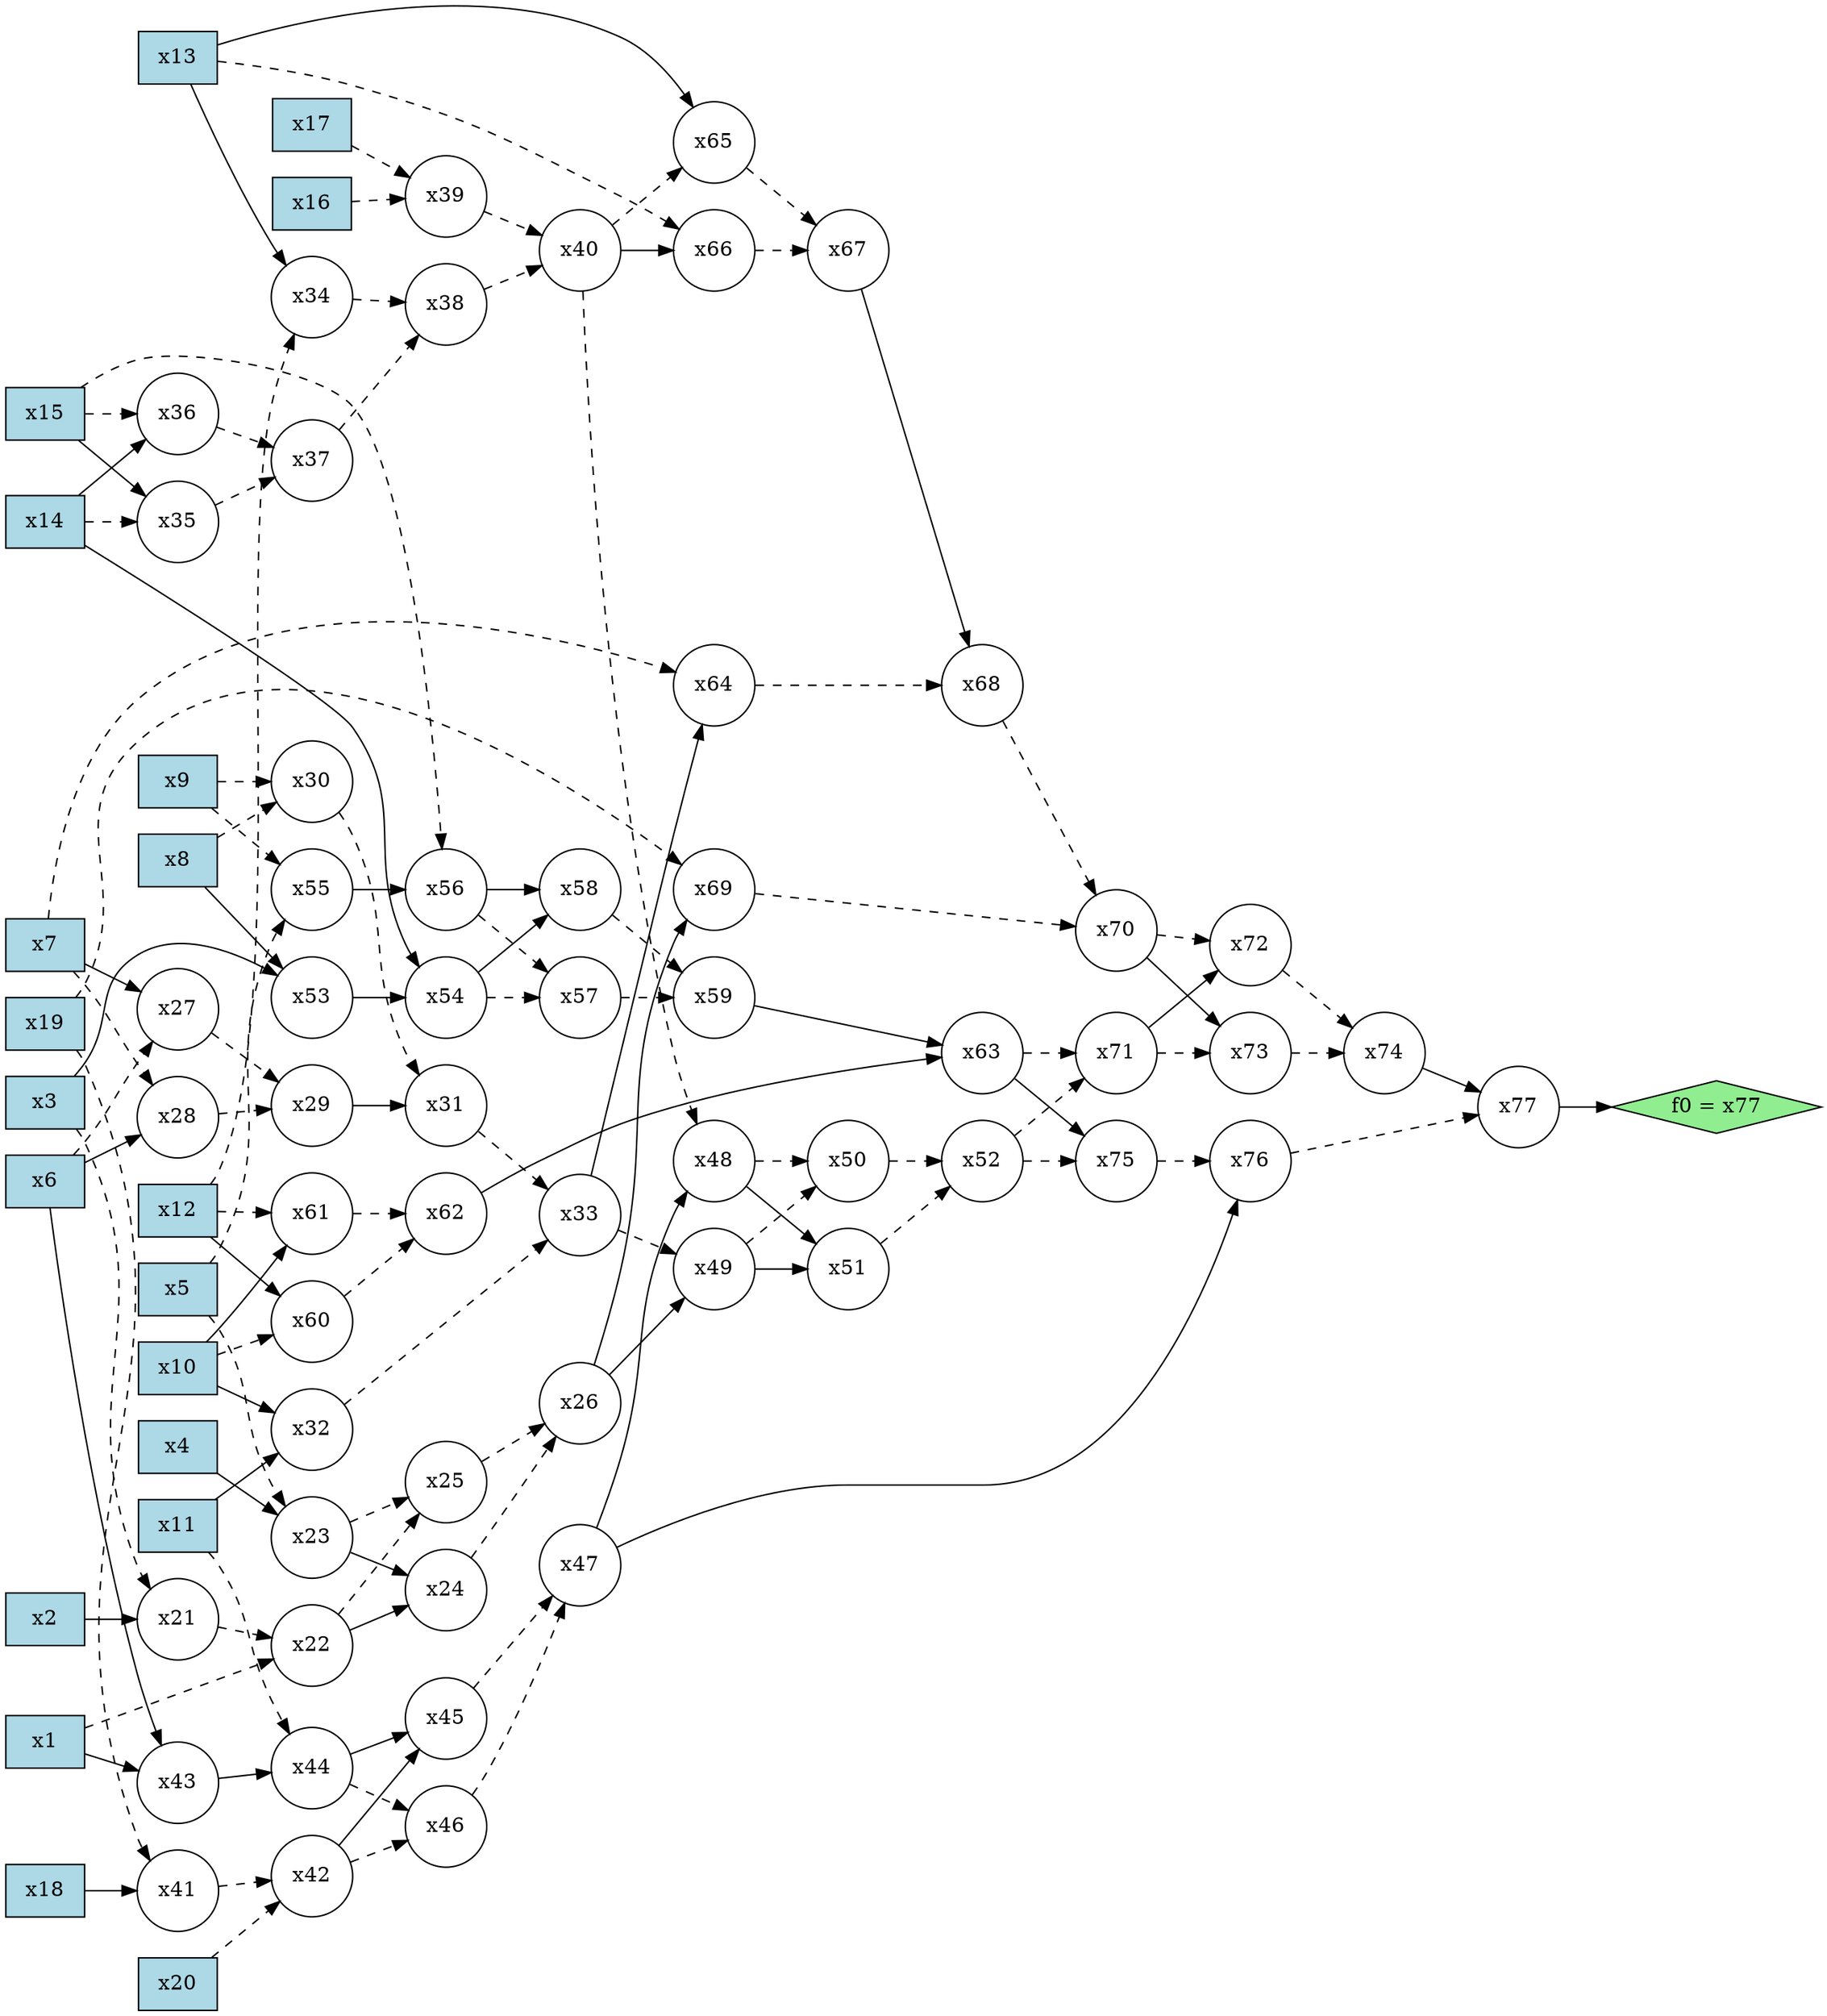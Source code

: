 digraph AIG {
  rankdir=LR;
  node [shape=circle];
  x1 [label="x1", shape=box, style=filled, fillcolor=lightblue];
  x2 [label="x2", shape=box, style=filled, fillcolor=lightblue];
  x3 [label="x3", shape=box, style=filled, fillcolor=lightblue];
  x4 [label="x4", shape=box, style=filled, fillcolor=lightblue];
  x5 [label="x5", shape=box, style=filled, fillcolor=lightblue];
  x6 [label="x6", shape=box, style=filled, fillcolor=lightblue];
  x7 [label="x7", shape=box, style=filled, fillcolor=lightblue];
  x8 [label="x8", shape=box, style=filled, fillcolor=lightblue];
  x9 [label="x9", shape=box, style=filled, fillcolor=lightblue];
  x10 [label="x10", shape=box, style=filled, fillcolor=lightblue];
  x11 [label="x11", shape=box, style=filled, fillcolor=lightblue];
  x12 [label="x12", shape=box, style=filled, fillcolor=lightblue];
  x13 [label="x13", shape=box, style=filled, fillcolor=lightblue];
  x14 [label="x14", shape=box, style=filled, fillcolor=lightblue];
  x15 [label="x15", shape=box, style=filled, fillcolor=lightblue];
  x16 [label="x16", shape=box, style=filled, fillcolor=lightblue];
  x17 [label="x17", shape=box, style=filled, fillcolor=lightblue];
  x18 [label="x18", shape=box, style=filled, fillcolor=lightblue];
  x19 [label="x19", shape=box, style=filled, fillcolor=lightblue];
  x20 [label="x20", shape=box, style=filled, fillcolor=lightblue];
  x68 [label="x68"];
  x64 -> x68 [style=dashed];
  x67 -> x68 [style=solid];
  x73 [label="x73"];
  x70 -> x73 [style=solid];
  x71 -> x73 [style=dashed];
  x72 [label="x72"];
  x70 -> x72 [style=dashed];
  x71 -> x72 [style=solid];
  x33 [label="x33"];
  x31 -> x33 [style=dashed];
  x32 -> x33 [style=dashed];
  x64 [label="x64"];
  x7 -> x64 [style=dashed];
  x33 -> x64 [style=solid];
  x32 [label="x32"];
  x10 -> x32 [style=solid];
  x11 -> x32 [style=solid];
  x39 [label="x39"];
  x16 -> x39 [style=dashed];
  x17 -> x39 [style=dashed];
  x48 [label="x48"];
  x40 -> x48 [style=dashed];
  x47 -> x48 [style=solid];
  x51 [label="x51"];
  x48 -> x51 [style=solid];
  x49 -> x51 [style=solid];
  x56 [label="x56"];
  x15 -> x56 [style=dashed];
  x55 -> x56 [style=solid];
  x31 [label="x31"];
  x29 -> x31 [style=solid];
  x30 -> x31 [style=dashed];
  x76 [label="x76"];
  x47 -> x76 [style=solid];
  x75 -> x76 [style=dashed];
  x38 [label="x38"];
  x34 -> x38 [style=dashed];
  x37 -> x38 [style=dashed];
  x23 [label="x23"];
  x4 -> x23 [style=solid];
  x5 -> x23 [style=dashed];
  x50 [label="x50"];
  x48 -> x50 [style=dashed];
  x49 -> x50 [style=dashed];
  x54 [label="x54"];
  x14 -> x54 [style=solid];
  x53 -> x54 [style=solid];
  x55 [label="x55"];
  x5 -> x55 [style=dashed];
  x9 -> x55 [style=dashed];
  x27 [label="x27"];
  x6 -> x27 [style=dashed];
  x7 -> x27 [style=solid];
  x29 [label="x29"];
  x27 -> x29 [style=dashed];
  x28 -> x29 [style=dashed];
  x42 [label="x42"];
  x20 -> x42 [style=dashed];
  x41 -> x42 [style=dashed];
  x52 [label="x52"];
  x50 -> x52 [style=dashed];
  x51 -> x52 [style=dashed];
  x57 [label="x57"];
  x54 -> x57 [style=dashed];
  x56 -> x57 [style=dashed];
  x21 [label="x21"];
  x2 -> x21 [style=solid];
  x3 -> x21 [style=dashed];
  x24 [label="x24"];
  x22 -> x24 [style=solid];
  x23 -> x24 [style=solid];
  x40 [label="x40"];
  x38 -> x40 [style=dashed];
  x39 -> x40 [style=dashed];
  x37 [label="x37"];
  x35 -> x37 [style=dashed];
  x36 -> x37 [style=dashed];
  x67 [label="x67"];
  x65 -> x67 [style=dashed];
  x66 -> x67 [style=dashed];
  x45 [label="x45"];
  x42 -> x45 [style=solid];
  x44 -> x45 [style=solid];
  x41 [label="x41"];
  x18 -> x41 [style=solid];
  x19 -> x41 [style=dashed];
  x70 [label="x70"];
  x68 -> x70 [style=dashed];
  x69 -> x70 [style=dashed];
  x43 [label="x43"];
  x1 -> x43 [style=solid];
  x6 -> x43 [style=solid];
  x44 [label="x44"];
  x11 -> x44 [style=dashed];
  x43 -> x44 [style=solid];
  x59 [label="x59"];
  x57 -> x59 [style=dashed];
  x58 -> x59 [style=dashed];
  x61 [label="x61"];
  x10 -> x61 [style=solid];
  x12 -> x61 [style=dashed];
  x26 [label="x26"];
  x24 -> x26 [style=dashed];
  x25 -> x26 [style=dashed];
  x47 [label="x47"];
  x45 -> x47 [style=dashed];
  x46 -> x47 [style=dashed];
  x46 [label="x46"];
  x42 -> x46 [style=dashed];
  x44 -> x46 [style=dashed];
  x66 [label="x66"];
  x13 -> x66 [style=dashed];
  x40 -> x66 [style=solid];
  x25 [label="x25"];
  x22 -> x25 [style=dashed];
  x23 -> x25 [style=dashed];
  x63 [label="x63"];
  x59 -> x63 [style=solid];
  x62 -> x63 [style=solid];
  x69 [label="x69"];
  x19 -> x69 [style=dashed];
  x26 -> x69 [style=solid];
  x77 [label="x77"];
  x74 -> x77 [style=solid];
  x76 -> x77 [style=dashed];
  x36 [label="x36"];
  x14 -> x36 [style=solid];
  x15 -> x36 [style=dashed];
  x71 [label="x71"];
  x52 -> x71 [style=dashed];
  x63 -> x71 [style=dashed];
  x62 [label="x62"];
  x60 -> x62 [style=dashed];
  x61 -> x62 [style=dashed];
  x53 [label="x53"];
  x3 -> x53 [style=solid];
  x8 -> x53 [style=solid];
  x35 [label="x35"];
  x14 -> x35 [style=dashed];
  x15 -> x35 [style=solid];
  x22 [label="x22"];
  x1 -> x22 [style=dashed];
  x21 -> x22 [style=dashed];
  x28 [label="x28"];
  x6 -> x28 [style=solid];
  x7 -> x28 [style=dashed];
  x49 [label="x49"];
  x26 -> x49 [style=solid];
  x33 -> x49 [style=dashed];
  x58 [label="x58"];
  x54 -> x58 [style=solid];
  x56 -> x58 [style=solid];
  x60 [label="x60"];
  x10 -> x60 [style=dashed];
  x12 -> x60 [style=solid];
  x30 [label="x30"];
  x8 -> x30 [style=dashed];
  x9 -> x30 [style=dashed];
  x34 [label="x34"];
  x12 -> x34 [style=dashed];
  x13 -> x34 [style=solid];
  x75 [label="x75"];
  x52 -> x75 [style=dashed];
  x63 -> x75 [style=solid];
  x65 [label="x65"];
  x13 -> x65 [style=solid];
  x40 -> x65 [style=dashed];
  x74 [label="x74"];
  x72 -> x74 [style=dashed];
  x73 -> x74 [style=dashed];
  f0 [label="f0 = x77", shape=diamond, style=filled, fillcolor=lightgreen];
  x77 -> f0 [style=solid];
}
